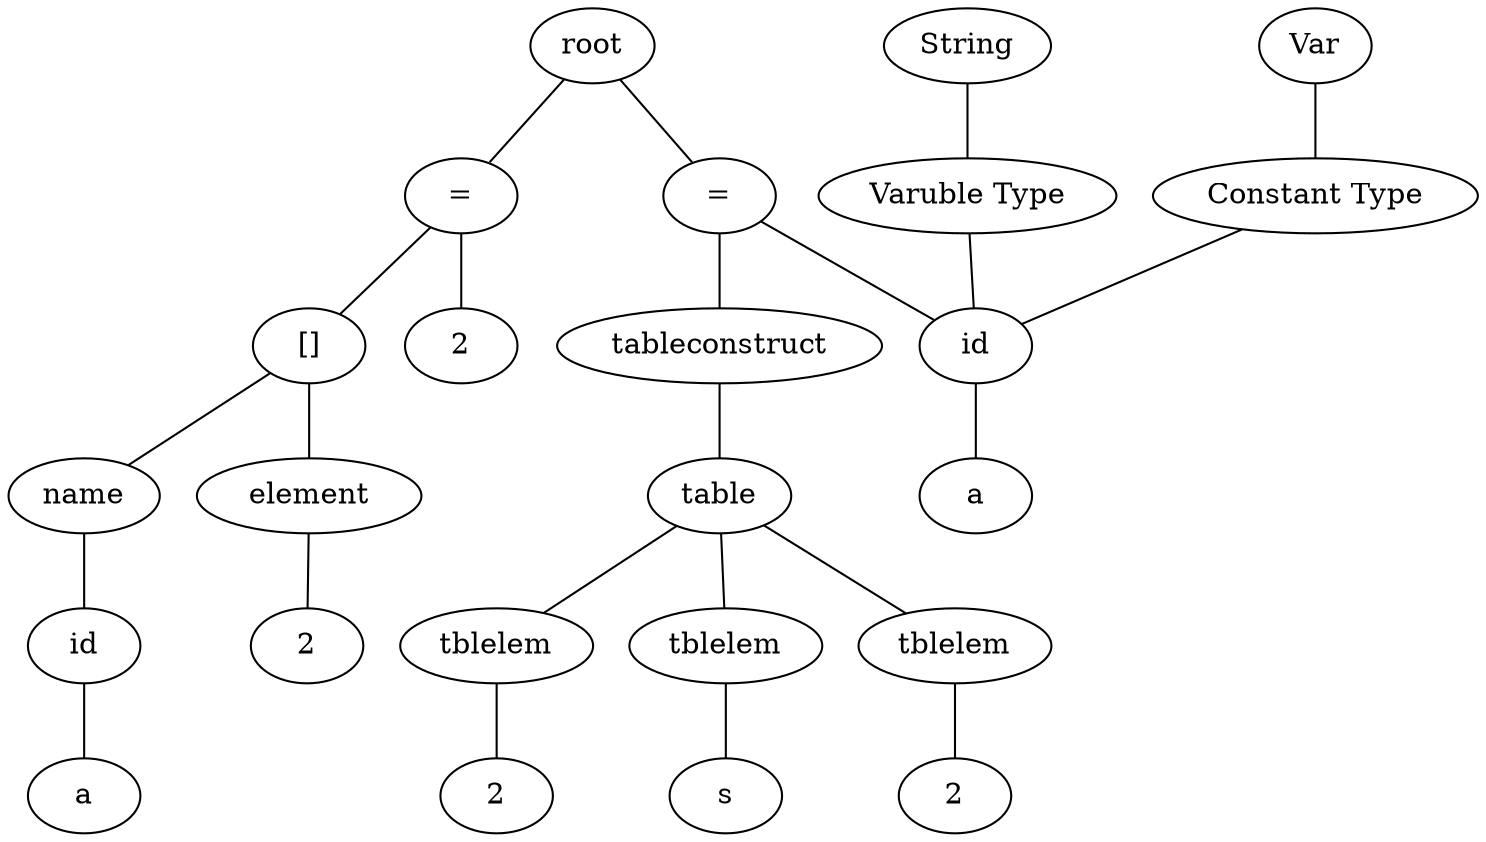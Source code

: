 graph graphname {
root;
assign0[label = "="];
root--assign0;
expr0[label = "id"];
assign0--expr0;
type0[label = "Varuble Type"];
type0--expr0;
type1[label = "String"];
type1--type0;
consttype0[label = "Constant Type"];
consttype0--expr0;
consttype1[label = "Var"];
consttype1--consttype0;
expr1[label = "a"];
expr0--expr1;
expr2[label = "tableconstruct"];
assign0--expr2;
table0[label = "table"];
expr2--table0;
table00[label = "tblelem"];
table0--table00;
expr3[label = "2"];
table00--expr3;
table01[label = "tblelem"];
table0--table01;
expr4[label = "2"];
table01--expr4;
table02[label = "tblelem"];
table0--table02;
expr5[label = "s"];
table02--expr5;
assign1[label = "="];
root--assign1;
expr6[label = "[]"];
assign1--expr6;
expr6name[label = "name"];
expr7[label = "id"];
expr6name--expr7;
expr8[label = "a"];
expr7--expr8;
expr6--expr6name;
expr6args[label = " element "];
expr6 -- expr6args;
expr9[label = "2"];
expr6args--expr9;
expr10[label = "2"];
assign1--expr10;
}
